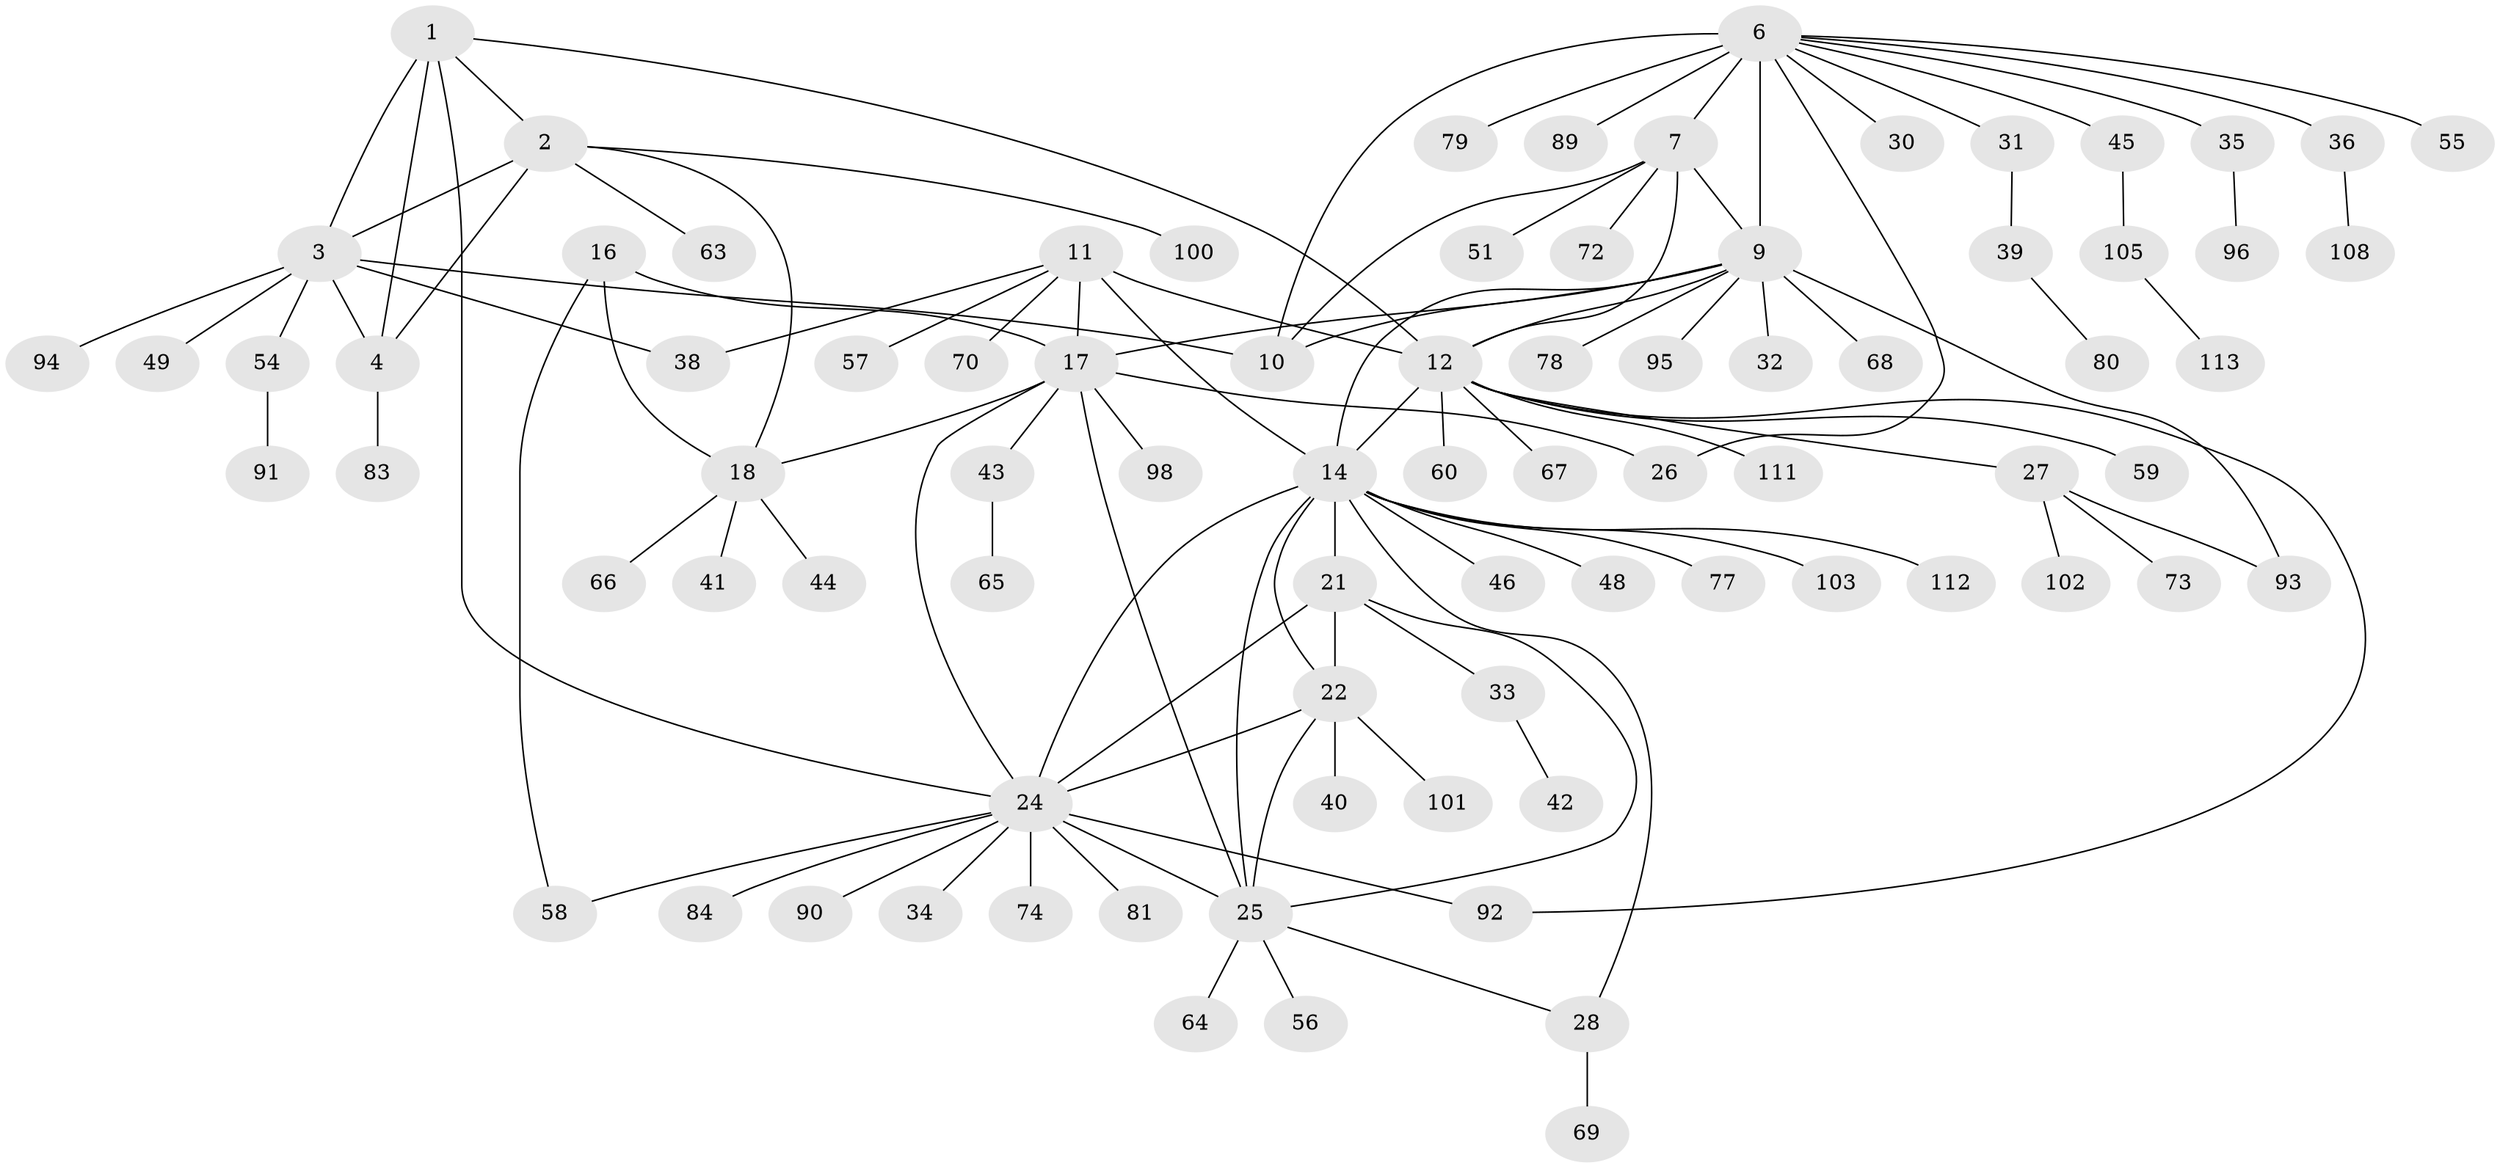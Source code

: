 // original degree distribution, {7: 0.017699115044247787, 8: 0.017699115044247787, 9: 0.05309734513274336, 6: 0.05309734513274336, 4: 0.02654867256637168, 13: 0.008849557522123894, 11: 0.008849557522123894, 5: 0.02654867256637168, 10: 0.008849557522123894, 12: 0.008849557522123894, 2: 0.19469026548672566, 3: 0.05309734513274336, 1: 0.5221238938053098}
// Generated by graph-tools (version 1.1) at 2025/42/03/06/25 10:42:07]
// undirected, 83 vertices, 110 edges
graph export_dot {
graph [start="1"]
  node [color=gray90,style=filled];
  1 [super="+97"];
  2 [super="+107"];
  3 [super="+5"];
  4 [super="+62"];
  6 [super="+8"];
  7 [super="+29"];
  9 [super="+71"];
  10 [super="+109"];
  11 [super="+13"];
  12 [super="+15"];
  14 [super="+23"];
  16 [super="+20"];
  17 [super="+19"];
  18 [super="+76"];
  21;
  22 [super="+50"];
  24 [super="+52"];
  25 [super="+47"];
  26;
  27 [super="+37"];
  28 [super="+61"];
  30;
  31;
  32;
  33 [super="+110"];
  34 [super="+85"];
  35 [super="+87"];
  36 [super="+88"];
  38;
  39 [super="+53"];
  40;
  41;
  42;
  43;
  44 [super="+82"];
  45;
  46;
  48;
  49;
  51;
  54;
  55;
  56;
  57;
  58 [super="+75"];
  59;
  60;
  63 [super="+99"];
  64 [super="+104"];
  65 [super="+86"];
  66;
  67;
  68;
  69;
  70;
  72;
  73;
  74;
  77;
  78;
  79;
  80;
  81;
  83;
  84;
  89;
  90;
  91 [super="+106"];
  92;
  93;
  94;
  95;
  96;
  98;
  100;
  101;
  102;
  103;
  105;
  108;
  111;
  112;
  113;
  1 -- 2;
  1 -- 3 [weight=2];
  1 -- 4;
  1 -- 24;
  1 -- 12;
  2 -- 3 [weight=2];
  2 -- 4;
  2 -- 18;
  2 -- 63;
  2 -- 100;
  3 -- 4 [weight=2];
  3 -- 10;
  3 -- 38;
  3 -- 49;
  3 -- 54;
  3 -- 94;
  4 -- 83;
  6 -- 7 [weight=2];
  6 -- 9 [weight=2];
  6 -- 10 [weight=2];
  6 -- 26;
  6 -- 35;
  6 -- 36;
  6 -- 55;
  6 -- 89;
  6 -- 45;
  6 -- 79;
  6 -- 30;
  6 -- 31;
  7 -- 9;
  7 -- 10;
  7 -- 51;
  7 -- 72;
  7 -- 12;
  9 -- 10;
  9 -- 32;
  9 -- 68;
  9 -- 78;
  9 -- 93;
  9 -- 95;
  9 -- 14;
  9 -- 17;
  9 -- 12;
  11 -- 12 [weight=4];
  11 -- 14 [weight=2];
  11 -- 38;
  11 -- 17;
  11 -- 70;
  11 -- 57;
  12 -- 14 [weight=2];
  12 -- 59;
  12 -- 67;
  12 -- 111;
  12 -- 60;
  12 -- 27;
  12 -- 92;
  14 -- 46;
  14 -- 77;
  14 -- 103;
  14 -- 48;
  14 -- 112;
  14 -- 21;
  14 -- 22;
  14 -- 24;
  14 -- 25 [weight=2];
  14 -- 28;
  16 -- 17 [weight=4];
  16 -- 18 [weight=2];
  16 -- 58;
  17 -- 18 [weight=2];
  17 -- 43;
  17 -- 98;
  17 -- 25;
  17 -- 26;
  17 -- 24;
  18 -- 41;
  18 -- 44;
  18 -- 66;
  21 -- 22;
  21 -- 24;
  21 -- 25;
  21 -- 33;
  22 -- 24;
  22 -- 25;
  22 -- 40;
  22 -- 101;
  24 -- 25;
  24 -- 34;
  24 -- 58;
  24 -- 74;
  24 -- 84;
  24 -- 90;
  24 -- 92;
  24 -- 81;
  25 -- 28;
  25 -- 56;
  25 -- 64;
  27 -- 93;
  27 -- 102;
  27 -- 73;
  28 -- 69;
  31 -- 39;
  33 -- 42;
  35 -- 96;
  36 -- 108;
  39 -- 80;
  43 -- 65;
  45 -- 105;
  54 -- 91;
  105 -- 113;
}
